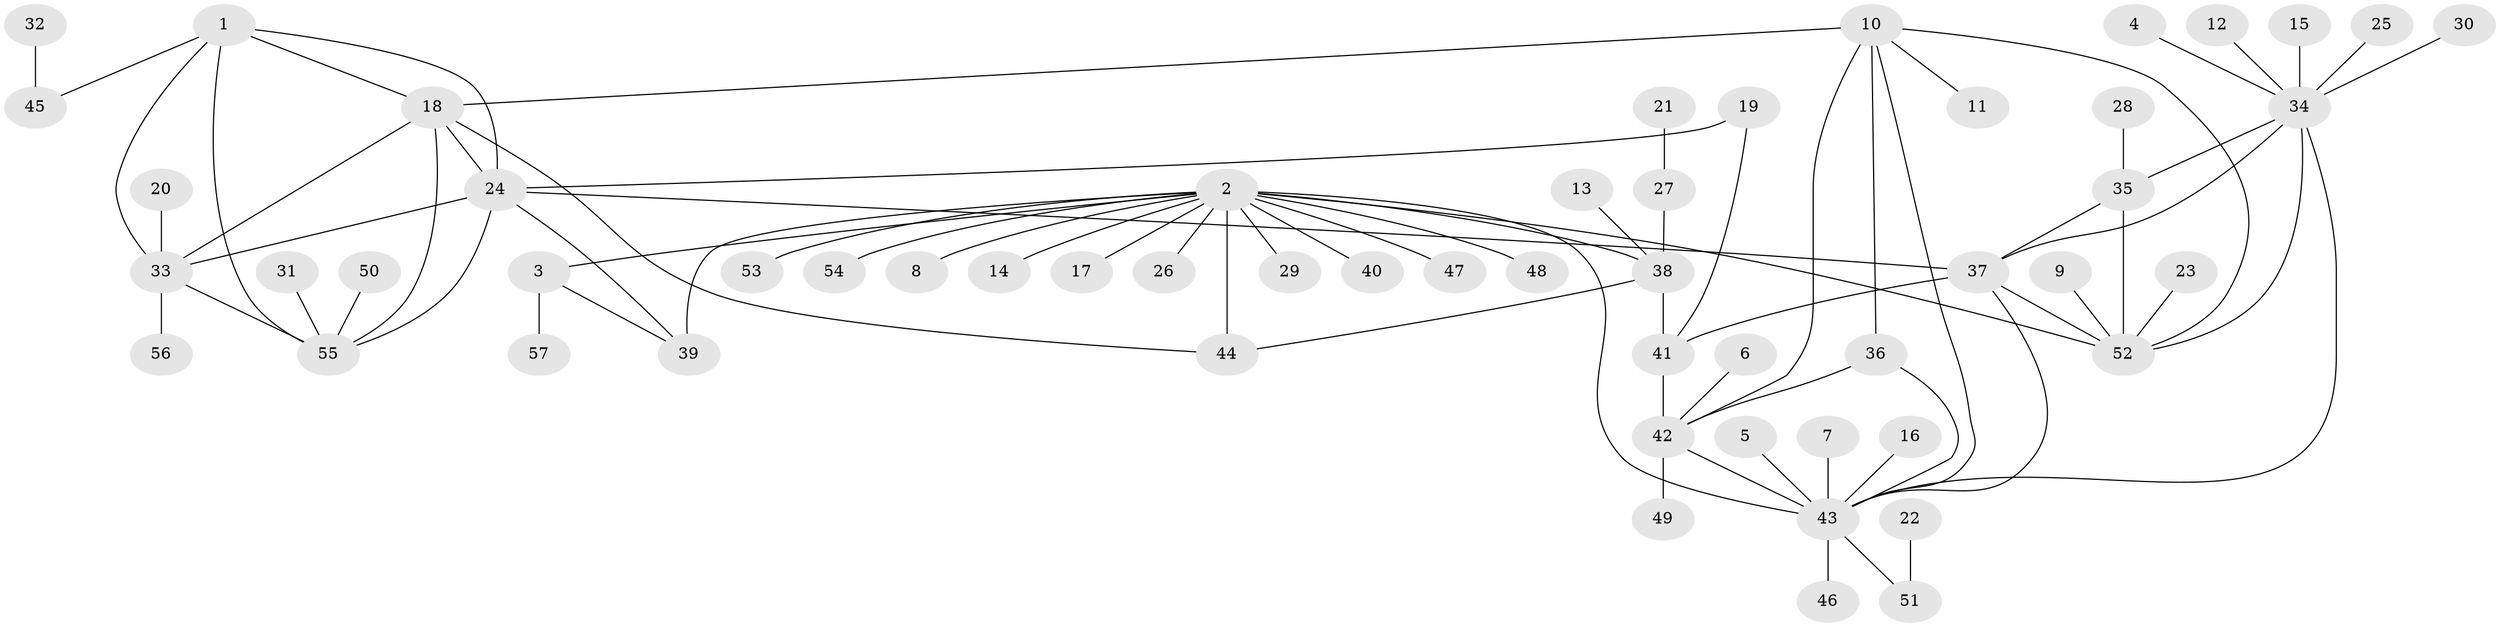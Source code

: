 // original degree distribution, {14: 0.008849557522123894, 5: 0.04424778761061947, 6: 0.05309734513274336, 8: 0.05309734513274336, 7: 0.035398230088495575, 15: 0.008849557522123894, 9: 0.008849557522123894, 12: 0.008849557522123894, 2: 0.13274336283185842, 1: 0.584070796460177, 4: 0.017699115044247787, 3: 0.04424778761061947}
// Generated by graph-tools (version 1.1) at 2025/26/03/09/25 03:26:44]
// undirected, 57 vertices, 79 edges
graph export_dot {
graph [start="1"]
  node [color=gray90,style=filled];
  1;
  2;
  3;
  4;
  5;
  6;
  7;
  8;
  9;
  10;
  11;
  12;
  13;
  14;
  15;
  16;
  17;
  18;
  19;
  20;
  21;
  22;
  23;
  24;
  25;
  26;
  27;
  28;
  29;
  30;
  31;
  32;
  33;
  34;
  35;
  36;
  37;
  38;
  39;
  40;
  41;
  42;
  43;
  44;
  45;
  46;
  47;
  48;
  49;
  50;
  51;
  52;
  53;
  54;
  55;
  56;
  57;
  1 -- 18 [weight=1.0];
  1 -- 24 [weight=1.0];
  1 -- 33 [weight=1.0];
  1 -- 45 [weight=1.0];
  1 -- 55 [weight=1.0];
  2 -- 3 [weight=2.0];
  2 -- 8 [weight=1.0];
  2 -- 14 [weight=1.0];
  2 -- 17 [weight=1.0];
  2 -- 26 [weight=1.0];
  2 -- 29 [weight=1.0];
  2 -- 38 [weight=2.0];
  2 -- 39 [weight=4.0];
  2 -- 40 [weight=1.0];
  2 -- 43 [weight=2.0];
  2 -- 44 [weight=4.0];
  2 -- 47 [weight=1.0];
  2 -- 48 [weight=1.0];
  2 -- 52 [weight=2.0];
  2 -- 53 [weight=1.0];
  2 -- 54 [weight=1.0];
  3 -- 39 [weight=2.0];
  3 -- 57 [weight=1.0];
  4 -- 34 [weight=1.0];
  5 -- 43 [weight=1.0];
  6 -- 42 [weight=1.0];
  7 -- 43 [weight=1.0];
  9 -- 52 [weight=1.0];
  10 -- 11 [weight=1.0];
  10 -- 18 [weight=1.0];
  10 -- 36 [weight=1.0];
  10 -- 42 [weight=2.0];
  10 -- 43 [weight=1.0];
  10 -- 52 [weight=1.0];
  12 -- 34 [weight=1.0];
  13 -- 38 [weight=1.0];
  15 -- 34 [weight=1.0];
  16 -- 43 [weight=1.0];
  18 -- 24 [weight=1.0];
  18 -- 33 [weight=1.0];
  18 -- 44 [weight=1.0];
  18 -- 55 [weight=1.0];
  19 -- 24 [weight=1.0];
  19 -- 41 [weight=1.0];
  20 -- 33 [weight=1.0];
  21 -- 27 [weight=1.0];
  22 -- 51 [weight=1.0];
  23 -- 52 [weight=1.0];
  24 -- 33 [weight=1.0];
  24 -- 37 [weight=1.0];
  24 -- 39 [weight=1.0];
  24 -- 55 [weight=1.0];
  25 -- 34 [weight=1.0];
  27 -- 38 [weight=1.0];
  28 -- 35 [weight=1.0];
  30 -- 34 [weight=1.0];
  31 -- 55 [weight=1.0];
  32 -- 45 [weight=1.0];
  33 -- 55 [weight=1.0];
  33 -- 56 [weight=1.0];
  34 -- 35 [weight=1.0];
  34 -- 37 [weight=1.0];
  34 -- 43 [weight=1.0];
  34 -- 52 [weight=2.0];
  35 -- 37 [weight=1.0];
  35 -- 52 [weight=2.0];
  36 -- 42 [weight=2.0];
  36 -- 43 [weight=1.0];
  37 -- 41 [weight=1.0];
  37 -- 43 [weight=1.0];
  37 -- 52 [weight=2.0];
  38 -- 41 [weight=1.0];
  38 -- 44 [weight=2.0];
  41 -- 42 [weight=1.0];
  42 -- 43 [weight=2.0];
  42 -- 49 [weight=1.0];
  43 -- 46 [weight=1.0];
  43 -- 51 [weight=1.0];
  50 -- 55 [weight=1.0];
}
